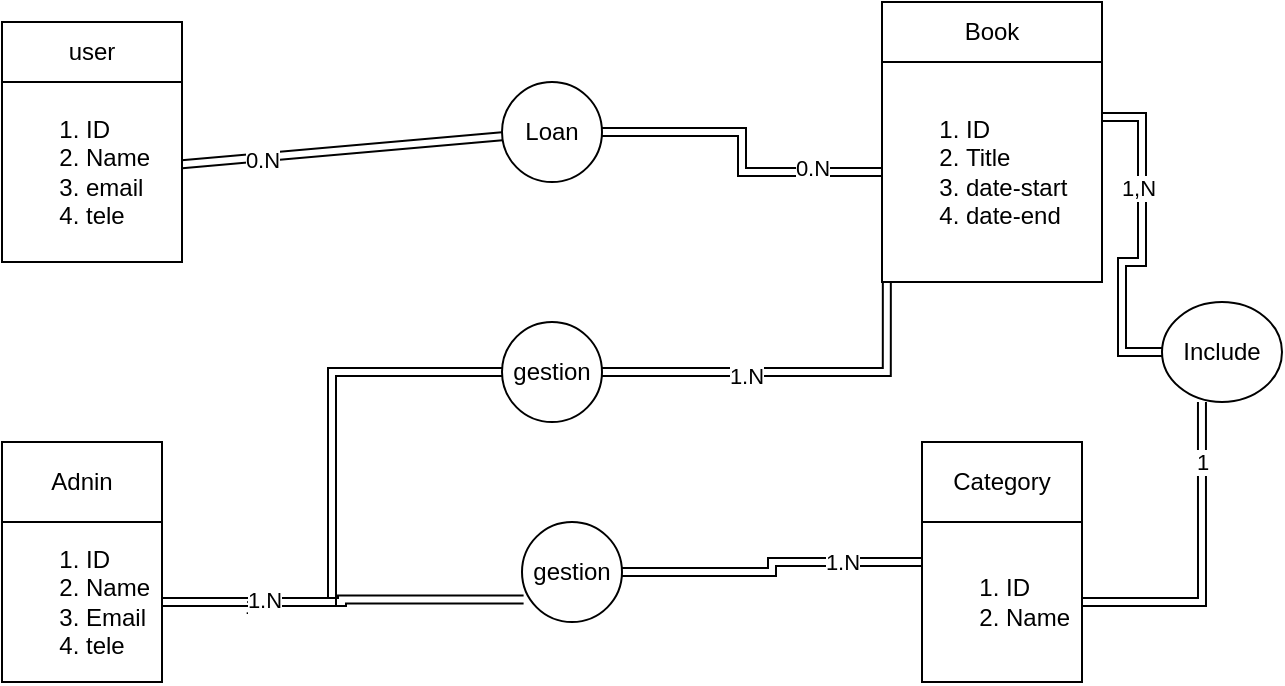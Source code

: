 <mxfile version="25.0.3">
  <diagram name="Page-1" id="n5V6H8wJ9e8nPwuyihbk">
    <mxGraphModel dx="1050" dy="562" grid="1" gridSize="10" guides="1" tooltips="1" connect="1" arrows="1" fold="1" page="1" pageScale="1" pageWidth="850" pageHeight="1100" math="0" shadow="0">
      <root>
        <mxCell id="0" />
        <mxCell id="1" parent="0" />
        <mxCell id="OcZJ3oUY0sXhL9YtE-l9-26" value="" style="edgeStyle=orthogonalEdgeStyle;rounded=0;orthogonalLoop=1;jettySize=auto;html=1;entryX=0.022;entryY=0.873;entryDx=0;entryDy=0;entryPerimeter=0;shape=link;" edge="1" parent="1" source="OcZJ3oUY0sXhL9YtE-l9-2" target="OcZJ3oUY0sXhL9YtE-l9-9">
          <mxGeometry relative="1" as="geometry">
            <mxPoint x="515" y="285" as="targetPoint" />
          </mxGeometry>
        </mxCell>
        <mxCell id="OcZJ3oUY0sXhL9YtE-l9-27" value="1.N" style="edgeLabel;html=1;align=center;verticalAlign=middle;resizable=0;points=[];" vertex="1" connectable="0" parent="OcZJ3oUY0sXhL9YtE-l9-26">
          <mxGeometry x="-0.287" y="-2" relative="1" as="geometry">
            <mxPoint as="offset" />
          </mxGeometry>
        </mxCell>
        <mxCell id="OcZJ3oUY0sXhL9YtE-l9-2" value="gestion" style="ellipse;whiteSpace=wrap;html=1;" vertex="1" parent="1">
          <mxGeometry x="400" y="260" width="50" height="50" as="geometry" />
        </mxCell>
        <mxCell id="OcZJ3oUY0sXhL9YtE-l9-17" value="" style="rounded=0;orthogonalLoop=1;jettySize=auto;html=1;shape=link;" edge="1" parent="1" source="OcZJ3oUY0sXhL9YtE-l9-3" target="OcZJ3oUY0sXhL9YtE-l9-8">
          <mxGeometry relative="1" as="geometry">
            <mxPoint x="325" y="185" as="targetPoint" />
          </mxGeometry>
        </mxCell>
        <mxCell id="OcZJ3oUY0sXhL9YtE-l9-18" value="0.N" style="edgeLabel;html=1;align=center;verticalAlign=middle;resizable=0;points=[];" vertex="1" connectable="0" parent="OcZJ3oUY0sXhL9YtE-l9-17">
          <mxGeometry x="-0.502" y="-1" relative="1" as="geometry">
            <mxPoint as="offset" />
          </mxGeometry>
        </mxCell>
        <mxCell id="OcZJ3oUY0sXhL9YtE-l9-3" value="&lt;ol&gt;&lt;li&gt;ID&lt;/li&gt;&lt;li&gt;Name&lt;/li&gt;&lt;li&gt;email&lt;/li&gt;&lt;li&gt;tele&lt;/li&gt;&lt;/ol&gt;" style="whiteSpace=wrap;html=1;aspect=fixed;align=left;" vertex="1" parent="1">
          <mxGeometry x="150" y="140" width="90" height="90" as="geometry" />
        </mxCell>
        <mxCell id="OcZJ3oUY0sXhL9YtE-l9-6" value="user" style="rounded=0;whiteSpace=wrap;html=1;" vertex="1" parent="1">
          <mxGeometry x="150" y="110" width="90" height="30" as="geometry" />
        </mxCell>
        <mxCell id="OcZJ3oUY0sXhL9YtE-l9-15" value="" style="edgeStyle=orthogonalEdgeStyle;rounded=0;orthogonalLoop=1;jettySize=auto;html=1;entryX=0;entryY=0.5;entryDx=0;entryDy=0;shape=link;" edge="1" parent="1" source="OcZJ3oUY0sXhL9YtE-l9-8" target="OcZJ3oUY0sXhL9YtE-l9-9">
          <mxGeometry relative="1" as="geometry">
            <mxPoint x="522.5" y="195" as="targetPoint" />
          </mxGeometry>
        </mxCell>
        <mxCell id="OcZJ3oUY0sXhL9YtE-l9-19" value="0.N" style="edgeLabel;html=1;align=center;verticalAlign=middle;resizable=0;points=[];" vertex="1" connectable="0" parent="OcZJ3oUY0sXhL9YtE-l9-15">
          <mxGeometry x="0.56" y="2" relative="1" as="geometry">
            <mxPoint as="offset" />
          </mxGeometry>
        </mxCell>
        <mxCell id="OcZJ3oUY0sXhL9YtE-l9-8" value="Loan" style="ellipse;whiteSpace=wrap;html=1;aspect=fixed;" vertex="1" parent="1">
          <mxGeometry x="400" y="140" width="50" height="50" as="geometry" />
        </mxCell>
        <mxCell id="OcZJ3oUY0sXhL9YtE-l9-9" value="&lt;ol&gt;&lt;li&gt;ID&lt;/li&gt;&lt;li&gt;Title&lt;/li&gt;&lt;li&gt;date-start&lt;/li&gt;&lt;li&gt;date-end&lt;/li&gt;&lt;/ol&gt;" style="whiteSpace=wrap;html=1;aspect=fixed;align=left;" vertex="1" parent="1">
          <mxGeometry x="590" y="130" width="110" height="110" as="geometry" />
        </mxCell>
        <mxCell id="OcZJ3oUY0sXhL9YtE-l9-10" value="Book" style="rounded=0;whiteSpace=wrap;html=1;" vertex="1" parent="1">
          <mxGeometry x="590" y="100" width="110" height="30" as="geometry" />
        </mxCell>
        <mxCell id="OcZJ3oUY0sXhL9YtE-l9-23" value="" style="edgeStyle=orthogonalEdgeStyle;rounded=0;orthogonalLoop=1;jettySize=auto;html=1;entryX=0;entryY=0.5;entryDx=0;entryDy=0;shape=link;" edge="1" parent="1" source="OcZJ3oUY0sXhL9YtE-l9-20" target="OcZJ3oUY0sXhL9YtE-l9-2">
          <mxGeometry relative="1" as="geometry">
            <mxPoint x="310" y="400" as="targetPoint" />
          </mxGeometry>
        </mxCell>
        <mxCell id="OcZJ3oUY0sXhL9YtE-l9-24" value="1" style="edgeLabel;html=1;align=center;verticalAlign=middle;resizable=0;points=[];" vertex="1" connectable="0" parent="OcZJ3oUY0sXhL9YtE-l9-23">
          <mxGeometry x="-0.693" y="-2" relative="1" as="geometry">
            <mxPoint as="offset" />
          </mxGeometry>
        </mxCell>
        <mxCell id="OcZJ3oUY0sXhL9YtE-l9-34" value="" style="edgeStyle=orthogonalEdgeStyle;rounded=0;orthogonalLoop=1;jettySize=auto;html=1;entryX=0.016;entryY=0.776;entryDx=0;entryDy=0;entryPerimeter=0;shape=link;" edge="1" parent="1" source="OcZJ3oUY0sXhL9YtE-l9-20" target="OcZJ3oUY0sXhL9YtE-l9-32">
          <mxGeometry relative="1" as="geometry">
            <mxPoint x="310" y="400" as="targetPoint" />
          </mxGeometry>
        </mxCell>
        <mxCell id="OcZJ3oUY0sXhL9YtE-l9-51" value="1" style="edgeLabel;html=1;align=center;verticalAlign=middle;resizable=0;points=[];" vertex="1" connectable="0" parent="OcZJ3oUY0sXhL9YtE-l9-34">
          <mxGeometry x="-0.464" y="-1" relative="1" as="geometry">
            <mxPoint as="offset" />
          </mxGeometry>
        </mxCell>
        <mxCell id="OcZJ3oUY0sXhL9YtE-l9-52" value="1.N" style="edgeLabel;html=1;align=center;verticalAlign=middle;resizable=0;points=[];" vertex="1" connectable="0" parent="OcZJ3oUY0sXhL9YtE-l9-34">
          <mxGeometry x="-0.442" y="1" relative="1" as="geometry">
            <mxPoint as="offset" />
          </mxGeometry>
        </mxCell>
        <mxCell id="OcZJ3oUY0sXhL9YtE-l9-20" value="&lt;ol&gt;&lt;li&gt;ID&lt;/li&gt;&lt;li&gt;Name&lt;/li&gt;&lt;li&gt;Email&lt;/li&gt;&lt;li&gt;tele&lt;/li&gt;&lt;/ol&gt;" style="whiteSpace=wrap;html=1;aspect=fixed;align=left;" vertex="1" parent="1">
          <mxGeometry x="150" y="360" width="80" height="80" as="geometry" />
        </mxCell>
        <mxCell id="OcZJ3oUY0sXhL9YtE-l9-21" value="Adnin" style="rounded=0;whiteSpace=wrap;html=1;" vertex="1" parent="1">
          <mxGeometry x="150" y="320" width="80" height="40" as="geometry" />
        </mxCell>
        <mxCell id="OcZJ3oUY0sXhL9YtE-l9-46" value="" style="edgeStyle=orthogonalEdgeStyle;rounded=0;orthogonalLoop=1;jettySize=auto;html=1;entryX=0.333;entryY=1;entryDx=0;entryDy=0;entryPerimeter=0;shape=link;" edge="1" parent="1" source="OcZJ3oUY0sXhL9YtE-l9-28" target="OcZJ3oUY0sXhL9YtE-l9-44">
          <mxGeometry relative="1" as="geometry">
            <mxPoint x="770" y="400" as="targetPoint" />
          </mxGeometry>
        </mxCell>
        <mxCell id="OcZJ3oUY0sXhL9YtE-l9-47" value="1" style="edgeLabel;html=1;align=center;verticalAlign=middle;resizable=0;points=[];" vertex="1" connectable="0" parent="OcZJ3oUY0sXhL9YtE-l9-46">
          <mxGeometry x="0.627" relative="1" as="geometry">
            <mxPoint as="offset" />
          </mxGeometry>
        </mxCell>
        <mxCell id="OcZJ3oUY0sXhL9YtE-l9-28" value="&lt;ol&gt;&lt;li&gt;ID&lt;/li&gt;&lt;li&gt;Name&lt;/li&gt;&lt;/ol&gt;" style="whiteSpace=wrap;html=1;aspect=fixed;align=left;" vertex="1" parent="1">
          <mxGeometry x="610" y="360" width="80" height="80" as="geometry" />
        </mxCell>
        <mxCell id="OcZJ3oUY0sXhL9YtE-l9-29" value="Category" style="rounded=0;whiteSpace=wrap;html=1;" vertex="1" parent="1">
          <mxGeometry x="610" y="320" width="80" height="40" as="geometry" />
        </mxCell>
        <mxCell id="OcZJ3oUY0sXhL9YtE-l9-38" value="" style="edgeStyle=orthogonalEdgeStyle;rounded=0;orthogonalLoop=1;jettySize=auto;html=1;entryX=0;entryY=0.25;entryDx=0;entryDy=0;shape=link;" edge="1" parent="1" source="OcZJ3oUY0sXhL9YtE-l9-32" target="OcZJ3oUY0sXhL9YtE-l9-28">
          <mxGeometry relative="1" as="geometry">
            <mxPoint x="525" y="385" as="targetPoint" />
          </mxGeometry>
        </mxCell>
        <mxCell id="OcZJ3oUY0sXhL9YtE-l9-39" value="1.N" style="edgeLabel;html=1;align=center;verticalAlign=middle;resizable=0;points=[];" vertex="1" connectable="0" parent="OcZJ3oUY0sXhL9YtE-l9-38">
          <mxGeometry x="0.481" relative="1" as="geometry">
            <mxPoint as="offset" />
          </mxGeometry>
        </mxCell>
        <mxCell id="OcZJ3oUY0sXhL9YtE-l9-32" value="gestion" style="ellipse;whiteSpace=wrap;html=1;aspect=fixed;" vertex="1" parent="1">
          <mxGeometry x="410" y="360" width="50" height="50" as="geometry" />
        </mxCell>
        <mxCell id="OcZJ3oUY0sXhL9YtE-l9-49" value="" style="edgeStyle=orthogonalEdgeStyle;rounded=0;orthogonalLoop=1;jettySize=auto;html=1;entryX=1;entryY=0.25;entryDx=0;entryDy=0;shape=link;" edge="1" parent="1" source="OcZJ3oUY0sXhL9YtE-l9-44" target="OcZJ3oUY0sXhL9YtE-l9-9">
          <mxGeometry relative="1" as="geometry">
            <mxPoint x="760" y="175" as="targetPoint" />
          </mxGeometry>
        </mxCell>
        <mxCell id="OcZJ3oUY0sXhL9YtE-l9-50" value="1,N" style="edgeLabel;html=1;align=center;verticalAlign=middle;resizable=0;points=[];" vertex="1" connectable="0" parent="OcZJ3oUY0sXhL9YtE-l9-49">
          <mxGeometry x="0.34" y="2" relative="1" as="geometry">
            <mxPoint as="offset" />
          </mxGeometry>
        </mxCell>
        <mxCell id="OcZJ3oUY0sXhL9YtE-l9-44" value="Include" style="ellipse;whiteSpace=wrap;html=1;" vertex="1" parent="1">
          <mxGeometry x="730" y="250" width="60" height="50" as="geometry" />
        </mxCell>
      </root>
    </mxGraphModel>
  </diagram>
</mxfile>

